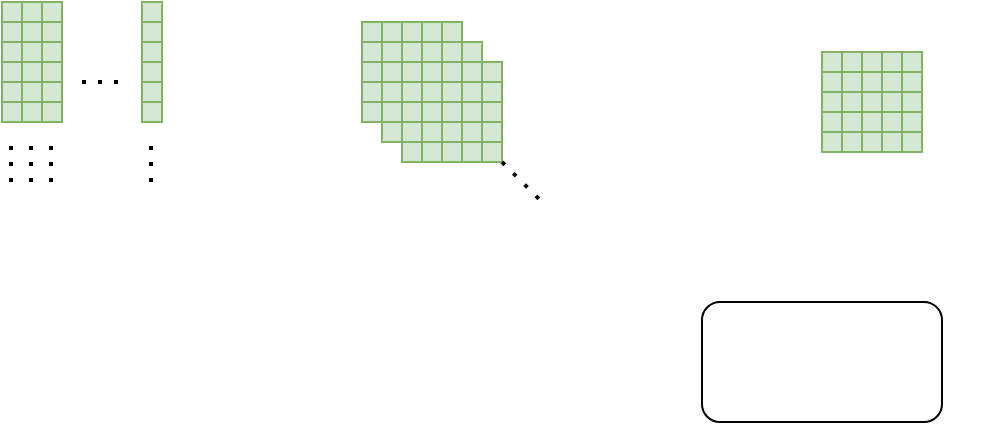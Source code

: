 <mxfile version="26.0.9">
  <diagram name="Page-1" id="_jOtIpW2EGHnq6p1fihX">
    <mxGraphModel dx="786" dy="502" grid="1" gridSize="10" guides="1" tooltips="1" connect="1" arrows="1" fold="1" page="1" pageScale="1" pageWidth="827" pageHeight="1169" math="0" shadow="0">
      <root>
        <mxCell id="0" />
        <mxCell id="1" parent="0" />
        <mxCell id="e2yFHtlMbtTepohKIZFu-58" value="" style="group" vertex="1" connectable="0" parent="1">
          <mxGeometry x="30" y="230" width="80" height="90" as="geometry" />
        </mxCell>
        <mxCell id="e2yFHtlMbtTepohKIZFu-21" value="" style="group" vertex="1" connectable="0" parent="e2yFHtlMbtTepohKIZFu-58">
          <mxGeometry width="10" height="90" as="geometry" />
        </mxCell>
        <mxCell id="e2yFHtlMbtTepohKIZFu-1" value="" style="rounded=0;whiteSpace=wrap;html=1;fillColor=#d5e8d4;strokeColor=#82b366;" vertex="1" parent="e2yFHtlMbtTepohKIZFu-21">
          <mxGeometry width="10" height="10" as="geometry" />
        </mxCell>
        <mxCell id="e2yFHtlMbtTepohKIZFu-3" value="" style="rounded=0;whiteSpace=wrap;html=1;fillColor=#d5e8d4;strokeColor=#82b366;" vertex="1" parent="e2yFHtlMbtTepohKIZFu-21">
          <mxGeometry y="10" width="10" height="10" as="geometry" />
        </mxCell>
        <mxCell id="e2yFHtlMbtTepohKIZFu-8" value="" style="rounded=0;whiteSpace=wrap;html=1;fillColor=#d5e8d4;strokeColor=#82b366;" vertex="1" parent="e2yFHtlMbtTepohKIZFu-21">
          <mxGeometry y="20" width="10" height="10" as="geometry" />
        </mxCell>
        <mxCell id="e2yFHtlMbtTepohKIZFu-9" value="" style="rounded=0;whiteSpace=wrap;html=1;fillColor=#d5e8d4;strokeColor=#82b366;" vertex="1" parent="e2yFHtlMbtTepohKIZFu-21">
          <mxGeometry y="30" width="10" height="10" as="geometry" />
        </mxCell>
        <mxCell id="e2yFHtlMbtTepohKIZFu-16" value="" style="rounded=0;whiteSpace=wrap;html=1;fillColor=#d5e8d4;strokeColor=#82b366;" vertex="1" parent="e2yFHtlMbtTepohKIZFu-21">
          <mxGeometry y="40" width="10" height="10" as="geometry" />
        </mxCell>
        <mxCell id="e2yFHtlMbtTepohKIZFu-17" value="" style="rounded=0;whiteSpace=wrap;html=1;fillColor=#d5e8d4;strokeColor=#82b366;" vertex="1" parent="e2yFHtlMbtTepohKIZFu-21">
          <mxGeometry y="50" width="10" height="10" as="geometry" />
        </mxCell>
        <mxCell id="e2yFHtlMbtTepohKIZFu-18" value="" style="endArrow=none;dashed=1;html=1;dashPattern=1 3;strokeWidth=2;rounded=0;" edge="1" parent="e2yFHtlMbtTepohKIZFu-21">
          <mxGeometry width="50" height="50" relative="1" as="geometry">
            <mxPoint x="4.5" y="90" as="sourcePoint" />
            <mxPoint x="4.5" y="70" as="targetPoint" />
          </mxGeometry>
        </mxCell>
        <mxCell id="e2yFHtlMbtTepohKIZFu-30" value="" style="group" vertex="1" connectable="0" parent="e2yFHtlMbtTepohKIZFu-58">
          <mxGeometry x="10" width="10" height="90" as="geometry" />
        </mxCell>
        <mxCell id="e2yFHtlMbtTepohKIZFu-31" value="" style="rounded=0;whiteSpace=wrap;html=1;fillColor=#d5e8d4;strokeColor=#82b366;" vertex="1" parent="e2yFHtlMbtTepohKIZFu-30">
          <mxGeometry width="10" height="10" as="geometry" />
        </mxCell>
        <mxCell id="e2yFHtlMbtTepohKIZFu-32" value="" style="rounded=0;whiteSpace=wrap;html=1;fillColor=#d5e8d4;strokeColor=#82b366;" vertex="1" parent="e2yFHtlMbtTepohKIZFu-30">
          <mxGeometry y="10" width="10" height="10" as="geometry" />
        </mxCell>
        <mxCell id="e2yFHtlMbtTepohKIZFu-33" value="" style="rounded=0;whiteSpace=wrap;html=1;fillColor=#d5e8d4;strokeColor=#82b366;" vertex="1" parent="e2yFHtlMbtTepohKIZFu-30">
          <mxGeometry y="20" width="10" height="10" as="geometry" />
        </mxCell>
        <mxCell id="e2yFHtlMbtTepohKIZFu-34" value="" style="rounded=0;whiteSpace=wrap;html=1;fillColor=#d5e8d4;strokeColor=#82b366;" vertex="1" parent="e2yFHtlMbtTepohKIZFu-30">
          <mxGeometry y="30" width="10" height="10" as="geometry" />
        </mxCell>
        <mxCell id="e2yFHtlMbtTepohKIZFu-35" value="" style="rounded=0;whiteSpace=wrap;html=1;fillColor=#d5e8d4;strokeColor=#82b366;" vertex="1" parent="e2yFHtlMbtTepohKIZFu-30">
          <mxGeometry y="40" width="10" height="10" as="geometry" />
        </mxCell>
        <mxCell id="e2yFHtlMbtTepohKIZFu-36" value="" style="rounded=0;whiteSpace=wrap;html=1;fillColor=#d5e8d4;strokeColor=#82b366;" vertex="1" parent="e2yFHtlMbtTepohKIZFu-30">
          <mxGeometry y="50" width="10" height="10" as="geometry" />
        </mxCell>
        <mxCell id="e2yFHtlMbtTepohKIZFu-37" value="" style="endArrow=none;dashed=1;html=1;dashPattern=1 3;strokeWidth=2;rounded=0;" edge="1" parent="e2yFHtlMbtTepohKIZFu-30">
          <mxGeometry width="50" height="50" relative="1" as="geometry">
            <mxPoint x="4.5" y="90" as="sourcePoint" />
            <mxPoint x="4.5" y="70" as="targetPoint" />
          </mxGeometry>
        </mxCell>
        <mxCell id="e2yFHtlMbtTepohKIZFu-41" value="" style="group" vertex="1" connectable="0" parent="e2yFHtlMbtTepohKIZFu-58">
          <mxGeometry x="20" width="10" height="90" as="geometry" />
        </mxCell>
        <mxCell id="e2yFHtlMbtTepohKIZFu-42" value="" style="rounded=0;whiteSpace=wrap;html=1;fillColor=#d5e8d4;strokeColor=#82b366;" vertex="1" parent="e2yFHtlMbtTepohKIZFu-41">
          <mxGeometry width="10" height="10" as="geometry" />
        </mxCell>
        <mxCell id="e2yFHtlMbtTepohKIZFu-43" value="" style="rounded=0;whiteSpace=wrap;html=1;fillColor=#d5e8d4;strokeColor=#82b366;" vertex="1" parent="e2yFHtlMbtTepohKIZFu-41">
          <mxGeometry y="10" width="10" height="10" as="geometry" />
        </mxCell>
        <mxCell id="e2yFHtlMbtTepohKIZFu-44" value="" style="rounded=0;whiteSpace=wrap;html=1;fillColor=#d5e8d4;strokeColor=#82b366;" vertex="1" parent="e2yFHtlMbtTepohKIZFu-41">
          <mxGeometry y="20" width="10" height="10" as="geometry" />
        </mxCell>
        <mxCell id="e2yFHtlMbtTepohKIZFu-45" value="" style="rounded=0;whiteSpace=wrap;html=1;fillColor=#d5e8d4;strokeColor=#82b366;" vertex="1" parent="e2yFHtlMbtTepohKIZFu-41">
          <mxGeometry y="30" width="10" height="10" as="geometry" />
        </mxCell>
        <mxCell id="e2yFHtlMbtTepohKIZFu-46" value="" style="rounded=0;whiteSpace=wrap;html=1;fillColor=#d5e8d4;strokeColor=#82b366;" vertex="1" parent="e2yFHtlMbtTepohKIZFu-41">
          <mxGeometry y="40" width="10" height="10" as="geometry" />
        </mxCell>
        <mxCell id="e2yFHtlMbtTepohKIZFu-47" value="" style="rounded=0;whiteSpace=wrap;html=1;fillColor=#d5e8d4;strokeColor=#82b366;" vertex="1" parent="e2yFHtlMbtTepohKIZFu-41">
          <mxGeometry y="50" width="10" height="10" as="geometry" />
        </mxCell>
        <mxCell id="e2yFHtlMbtTepohKIZFu-48" value="" style="endArrow=none;dashed=1;html=1;dashPattern=1 3;strokeWidth=2;rounded=0;" edge="1" parent="e2yFHtlMbtTepohKIZFu-41">
          <mxGeometry width="50" height="50" relative="1" as="geometry">
            <mxPoint x="4.5" y="90" as="sourcePoint" />
            <mxPoint x="4.5" y="70" as="targetPoint" />
          </mxGeometry>
        </mxCell>
        <mxCell id="e2yFHtlMbtTepohKIZFu-49" value="" style="group" vertex="1" connectable="0" parent="e2yFHtlMbtTepohKIZFu-58">
          <mxGeometry x="70" width="10" height="90" as="geometry" />
        </mxCell>
        <mxCell id="e2yFHtlMbtTepohKIZFu-50" value="" style="rounded=0;whiteSpace=wrap;html=1;fillColor=#d5e8d4;strokeColor=#82b366;" vertex="1" parent="e2yFHtlMbtTepohKIZFu-49">
          <mxGeometry width="10" height="10" as="geometry" />
        </mxCell>
        <mxCell id="e2yFHtlMbtTepohKIZFu-51" value="" style="rounded=0;whiteSpace=wrap;html=1;fillColor=#d5e8d4;strokeColor=#82b366;" vertex="1" parent="e2yFHtlMbtTepohKIZFu-49">
          <mxGeometry y="10" width="10" height="10" as="geometry" />
        </mxCell>
        <mxCell id="e2yFHtlMbtTepohKIZFu-52" value="" style="rounded=0;whiteSpace=wrap;html=1;fillColor=#d5e8d4;strokeColor=#82b366;" vertex="1" parent="e2yFHtlMbtTepohKIZFu-49">
          <mxGeometry y="20" width="10" height="10" as="geometry" />
        </mxCell>
        <mxCell id="e2yFHtlMbtTepohKIZFu-53" value="" style="rounded=0;whiteSpace=wrap;html=1;fillColor=#d5e8d4;strokeColor=#82b366;" vertex="1" parent="e2yFHtlMbtTepohKIZFu-49">
          <mxGeometry y="30" width="10" height="10" as="geometry" />
        </mxCell>
        <mxCell id="e2yFHtlMbtTepohKIZFu-54" value="" style="rounded=0;whiteSpace=wrap;html=1;fillColor=#d5e8d4;strokeColor=#82b366;" vertex="1" parent="e2yFHtlMbtTepohKIZFu-49">
          <mxGeometry y="40" width="10" height="10" as="geometry" />
        </mxCell>
        <mxCell id="e2yFHtlMbtTepohKIZFu-55" value="" style="rounded=0;whiteSpace=wrap;html=1;fillColor=#d5e8d4;strokeColor=#82b366;" vertex="1" parent="e2yFHtlMbtTepohKIZFu-49">
          <mxGeometry y="50" width="10" height="10" as="geometry" />
        </mxCell>
        <mxCell id="e2yFHtlMbtTepohKIZFu-56" value="" style="endArrow=none;dashed=1;html=1;dashPattern=1 3;strokeWidth=2;rounded=0;" edge="1" parent="e2yFHtlMbtTepohKIZFu-49">
          <mxGeometry width="50" height="50" relative="1" as="geometry">
            <mxPoint x="4.5" y="90" as="sourcePoint" />
            <mxPoint x="4.5" y="70" as="targetPoint" />
          </mxGeometry>
        </mxCell>
        <mxCell id="e2yFHtlMbtTepohKIZFu-57" value="" style="endArrow=none;dashed=1;html=1;dashPattern=1 3;strokeWidth=2;rounded=0;" edge="1" parent="e2yFHtlMbtTepohKIZFu-58">
          <mxGeometry width="50" height="50" relative="1" as="geometry">
            <mxPoint x="40" y="40" as="sourcePoint" />
            <mxPoint x="60" y="40" as="targetPoint" />
          </mxGeometry>
        </mxCell>
        <mxCell id="e2yFHtlMbtTepohKIZFu-292" value="" style="group" vertex="1" connectable="0" parent="1">
          <mxGeometry x="210" y="230" width="80" height="60" as="geometry" />
        </mxCell>
        <mxCell id="e2yFHtlMbtTepohKIZFu-396" value="" style="group" vertex="1" connectable="0" parent="e2yFHtlMbtTepohKIZFu-292">
          <mxGeometry y="10" width="50" height="50" as="geometry" />
        </mxCell>
        <mxCell id="e2yFHtlMbtTepohKIZFu-268" value="" style="rounded=0;whiteSpace=wrap;html=1;fillColor=#d5e8d4;strokeColor=#82b366;" vertex="1" parent="e2yFHtlMbtTepohKIZFu-396">
          <mxGeometry width="10" height="10" as="geometry" />
        </mxCell>
        <mxCell id="e2yFHtlMbtTepohKIZFu-269" value="" style="rounded=0;whiteSpace=wrap;html=1;fillColor=#d5e8d4;strokeColor=#82b366;" vertex="1" parent="e2yFHtlMbtTepohKIZFu-396">
          <mxGeometry y="10" width="10" height="10" as="geometry" />
        </mxCell>
        <mxCell id="e2yFHtlMbtTepohKIZFu-270" value="" style="rounded=0;whiteSpace=wrap;html=1;fillColor=#d5e8d4;strokeColor=#82b366;" vertex="1" parent="e2yFHtlMbtTepohKIZFu-396">
          <mxGeometry y="20" width="10" height="10" as="geometry" />
        </mxCell>
        <mxCell id="e2yFHtlMbtTepohKIZFu-271" value="" style="rounded=0;whiteSpace=wrap;html=1;fillColor=#d5e8d4;strokeColor=#82b366;" vertex="1" parent="e2yFHtlMbtTepohKIZFu-396">
          <mxGeometry y="30" width="10" height="10" as="geometry" />
        </mxCell>
        <mxCell id="e2yFHtlMbtTepohKIZFu-272" value="" style="rounded=0;whiteSpace=wrap;html=1;fillColor=#d5e8d4;strokeColor=#82b366;" vertex="1" parent="e2yFHtlMbtTepohKIZFu-396">
          <mxGeometry y="40" width="10" height="10" as="geometry" />
        </mxCell>
        <mxCell id="e2yFHtlMbtTepohKIZFu-274" value="" style="rounded=0;whiteSpace=wrap;html=1;fillColor=#d5e8d4;strokeColor=#82b366;" vertex="1" parent="e2yFHtlMbtTepohKIZFu-396">
          <mxGeometry x="10" width="10" height="10" as="geometry" />
        </mxCell>
        <mxCell id="e2yFHtlMbtTepohKIZFu-275" value="" style="rounded=0;whiteSpace=wrap;html=1;fillColor=#d5e8d4;strokeColor=#82b366;" vertex="1" parent="e2yFHtlMbtTepohKIZFu-396">
          <mxGeometry x="10" y="10" width="10" height="10" as="geometry" />
        </mxCell>
        <mxCell id="e2yFHtlMbtTepohKIZFu-276" value="" style="rounded=0;whiteSpace=wrap;html=1;fillColor=#d5e8d4;strokeColor=#82b366;" vertex="1" parent="e2yFHtlMbtTepohKIZFu-396">
          <mxGeometry x="10" y="20" width="10" height="10" as="geometry" />
        </mxCell>
        <mxCell id="e2yFHtlMbtTepohKIZFu-277" value="" style="rounded=0;whiteSpace=wrap;html=1;fillColor=#d5e8d4;strokeColor=#82b366;" vertex="1" parent="e2yFHtlMbtTepohKIZFu-396">
          <mxGeometry x="10" y="30" width="10" height="10" as="geometry" />
        </mxCell>
        <mxCell id="e2yFHtlMbtTepohKIZFu-278" value="" style="rounded=0;whiteSpace=wrap;html=1;fillColor=#d5e8d4;strokeColor=#82b366;" vertex="1" parent="e2yFHtlMbtTepohKIZFu-396">
          <mxGeometry x="10" y="40" width="10" height="10" as="geometry" />
        </mxCell>
        <mxCell id="e2yFHtlMbtTepohKIZFu-280" value="" style="rounded=0;whiteSpace=wrap;html=1;fillColor=#d5e8d4;strokeColor=#82b366;" vertex="1" parent="e2yFHtlMbtTepohKIZFu-396">
          <mxGeometry x="20" width="10" height="10" as="geometry" />
        </mxCell>
        <mxCell id="e2yFHtlMbtTepohKIZFu-281" value="" style="rounded=0;whiteSpace=wrap;html=1;fillColor=#d5e8d4;strokeColor=#82b366;" vertex="1" parent="e2yFHtlMbtTepohKIZFu-396">
          <mxGeometry x="20" y="10" width="10" height="10" as="geometry" />
        </mxCell>
        <mxCell id="e2yFHtlMbtTepohKIZFu-282" value="" style="rounded=0;whiteSpace=wrap;html=1;fillColor=#d5e8d4;strokeColor=#82b366;" vertex="1" parent="e2yFHtlMbtTepohKIZFu-396">
          <mxGeometry x="20" y="20" width="10" height="10" as="geometry" />
        </mxCell>
        <mxCell id="e2yFHtlMbtTepohKIZFu-283" value="" style="rounded=0;whiteSpace=wrap;html=1;fillColor=#d5e8d4;strokeColor=#82b366;" vertex="1" parent="e2yFHtlMbtTepohKIZFu-396">
          <mxGeometry x="20" y="30" width="10" height="10" as="geometry" />
        </mxCell>
        <mxCell id="e2yFHtlMbtTepohKIZFu-284" value="" style="rounded=0;whiteSpace=wrap;html=1;fillColor=#d5e8d4;strokeColor=#82b366;" vertex="1" parent="e2yFHtlMbtTepohKIZFu-396">
          <mxGeometry x="20" y="40" width="10" height="10" as="geometry" />
        </mxCell>
        <mxCell id="e2yFHtlMbtTepohKIZFu-388" value="" style="group" vertex="1" connectable="0" parent="e2yFHtlMbtTepohKIZFu-396">
          <mxGeometry x="30" width="10" height="50" as="geometry" />
        </mxCell>
        <mxCell id="e2yFHtlMbtTepohKIZFu-380" value="" style="rounded=0;whiteSpace=wrap;html=1;fillColor=#d5e8d4;strokeColor=#82b366;" vertex="1" parent="e2yFHtlMbtTepohKIZFu-388">
          <mxGeometry width="10" height="10" as="geometry" />
        </mxCell>
        <mxCell id="e2yFHtlMbtTepohKIZFu-381" value="" style="rounded=0;whiteSpace=wrap;html=1;fillColor=#d5e8d4;strokeColor=#82b366;" vertex="1" parent="e2yFHtlMbtTepohKIZFu-388">
          <mxGeometry y="10" width="10" height="10" as="geometry" />
        </mxCell>
        <mxCell id="e2yFHtlMbtTepohKIZFu-382" value="" style="rounded=0;whiteSpace=wrap;html=1;fillColor=#d5e8d4;strokeColor=#82b366;" vertex="1" parent="e2yFHtlMbtTepohKIZFu-388">
          <mxGeometry y="20" width="10" height="10" as="geometry" />
        </mxCell>
        <mxCell id="e2yFHtlMbtTepohKIZFu-383" value="" style="rounded=0;whiteSpace=wrap;html=1;fillColor=#d5e8d4;strokeColor=#82b366;" vertex="1" parent="e2yFHtlMbtTepohKIZFu-388">
          <mxGeometry y="30" width="10" height="10" as="geometry" />
        </mxCell>
        <mxCell id="e2yFHtlMbtTepohKIZFu-384" value="" style="rounded=0;whiteSpace=wrap;html=1;fillColor=#d5e8d4;strokeColor=#82b366;" vertex="1" parent="e2yFHtlMbtTepohKIZFu-388">
          <mxGeometry y="40" width="10" height="10" as="geometry" />
        </mxCell>
        <mxCell id="e2yFHtlMbtTepohKIZFu-390" value="" style="group" vertex="1" connectable="0" parent="e2yFHtlMbtTepohKIZFu-396">
          <mxGeometry x="40" width="10" height="50" as="geometry" />
        </mxCell>
        <mxCell id="e2yFHtlMbtTepohKIZFu-391" value="" style="rounded=0;whiteSpace=wrap;html=1;fillColor=#d5e8d4;strokeColor=#82b366;" vertex="1" parent="e2yFHtlMbtTepohKIZFu-390">
          <mxGeometry width="10" height="10" as="geometry" />
        </mxCell>
        <mxCell id="e2yFHtlMbtTepohKIZFu-392" value="" style="rounded=0;whiteSpace=wrap;html=1;fillColor=#d5e8d4;strokeColor=#82b366;" vertex="1" parent="e2yFHtlMbtTepohKIZFu-390">
          <mxGeometry y="10" width="10" height="10" as="geometry" />
        </mxCell>
        <mxCell id="e2yFHtlMbtTepohKIZFu-393" value="" style="rounded=0;whiteSpace=wrap;html=1;fillColor=#d5e8d4;strokeColor=#82b366;" vertex="1" parent="e2yFHtlMbtTepohKIZFu-390">
          <mxGeometry y="20" width="10" height="10" as="geometry" />
        </mxCell>
        <mxCell id="e2yFHtlMbtTepohKIZFu-394" value="" style="rounded=0;whiteSpace=wrap;html=1;fillColor=#d5e8d4;strokeColor=#82b366;" vertex="1" parent="e2yFHtlMbtTepohKIZFu-390">
          <mxGeometry y="30" width="10" height="10" as="geometry" />
        </mxCell>
        <mxCell id="e2yFHtlMbtTepohKIZFu-395" value="" style="rounded=0;whiteSpace=wrap;html=1;fillColor=#d5e8d4;strokeColor=#82b366;" vertex="1" parent="e2yFHtlMbtTepohKIZFu-390">
          <mxGeometry y="40" width="10" height="10" as="geometry" />
        </mxCell>
        <mxCell id="e2yFHtlMbtTepohKIZFu-397" value="" style="group" vertex="1" connectable="0" parent="1">
          <mxGeometry x="220" y="240" width="80" height="60" as="geometry" />
        </mxCell>
        <mxCell id="e2yFHtlMbtTepohKIZFu-398" value="" style="group" vertex="1" connectable="0" parent="e2yFHtlMbtTepohKIZFu-397">
          <mxGeometry y="10" width="50" height="50" as="geometry" />
        </mxCell>
        <mxCell id="e2yFHtlMbtTepohKIZFu-399" value="" style="rounded=0;whiteSpace=wrap;html=1;fillColor=#d5e8d4;strokeColor=#82b366;" vertex="1" parent="e2yFHtlMbtTepohKIZFu-398">
          <mxGeometry width="10" height="10" as="geometry" />
        </mxCell>
        <mxCell id="e2yFHtlMbtTepohKIZFu-400" value="" style="rounded=0;whiteSpace=wrap;html=1;fillColor=#d5e8d4;strokeColor=#82b366;" vertex="1" parent="e2yFHtlMbtTepohKIZFu-398">
          <mxGeometry y="10" width="10" height="10" as="geometry" />
        </mxCell>
        <mxCell id="e2yFHtlMbtTepohKIZFu-401" value="" style="rounded=0;whiteSpace=wrap;html=1;fillColor=#d5e8d4;strokeColor=#82b366;" vertex="1" parent="e2yFHtlMbtTepohKIZFu-398">
          <mxGeometry y="20" width="10" height="10" as="geometry" />
        </mxCell>
        <mxCell id="e2yFHtlMbtTepohKIZFu-402" value="" style="rounded=0;whiteSpace=wrap;html=1;fillColor=#d5e8d4;strokeColor=#82b366;" vertex="1" parent="e2yFHtlMbtTepohKIZFu-398">
          <mxGeometry y="30" width="10" height="10" as="geometry" />
        </mxCell>
        <mxCell id="e2yFHtlMbtTepohKIZFu-403" value="" style="rounded=0;whiteSpace=wrap;html=1;fillColor=#d5e8d4;strokeColor=#82b366;" vertex="1" parent="e2yFHtlMbtTepohKIZFu-398">
          <mxGeometry y="40" width="10" height="10" as="geometry" />
        </mxCell>
        <mxCell id="e2yFHtlMbtTepohKIZFu-404" value="" style="rounded=0;whiteSpace=wrap;html=1;fillColor=#d5e8d4;strokeColor=#82b366;" vertex="1" parent="e2yFHtlMbtTepohKIZFu-398">
          <mxGeometry x="10" width="10" height="10" as="geometry" />
        </mxCell>
        <mxCell id="e2yFHtlMbtTepohKIZFu-405" value="" style="rounded=0;whiteSpace=wrap;html=1;fillColor=#d5e8d4;strokeColor=#82b366;" vertex="1" parent="e2yFHtlMbtTepohKIZFu-398">
          <mxGeometry x="10" y="10" width="10" height="10" as="geometry" />
        </mxCell>
        <mxCell id="e2yFHtlMbtTepohKIZFu-406" value="" style="rounded=0;whiteSpace=wrap;html=1;fillColor=#d5e8d4;strokeColor=#82b366;" vertex="1" parent="e2yFHtlMbtTepohKIZFu-398">
          <mxGeometry x="10" y="20" width="10" height="10" as="geometry" />
        </mxCell>
        <mxCell id="e2yFHtlMbtTepohKIZFu-407" value="" style="rounded=0;whiteSpace=wrap;html=1;fillColor=#d5e8d4;strokeColor=#82b366;" vertex="1" parent="e2yFHtlMbtTepohKIZFu-398">
          <mxGeometry x="10" y="30" width="10" height="10" as="geometry" />
        </mxCell>
        <mxCell id="e2yFHtlMbtTepohKIZFu-408" value="" style="rounded=0;whiteSpace=wrap;html=1;fillColor=#d5e8d4;strokeColor=#82b366;" vertex="1" parent="e2yFHtlMbtTepohKIZFu-398">
          <mxGeometry x="10" y="40" width="10" height="10" as="geometry" />
        </mxCell>
        <mxCell id="e2yFHtlMbtTepohKIZFu-409" value="" style="rounded=0;whiteSpace=wrap;html=1;fillColor=#d5e8d4;strokeColor=#82b366;" vertex="1" parent="e2yFHtlMbtTepohKIZFu-398">
          <mxGeometry x="20" width="10" height="10" as="geometry" />
        </mxCell>
        <mxCell id="e2yFHtlMbtTepohKIZFu-410" value="" style="rounded=0;whiteSpace=wrap;html=1;fillColor=#d5e8d4;strokeColor=#82b366;" vertex="1" parent="e2yFHtlMbtTepohKIZFu-398">
          <mxGeometry x="20" y="10" width="10" height="10" as="geometry" />
        </mxCell>
        <mxCell id="e2yFHtlMbtTepohKIZFu-411" value="" style="rounded=0;whiteSpace=wrap;html=1;fillColor=#d5e8d4;strokeColor=#82b366;" vertex="1" parent="e2yFHtlMbtTepohKIZFu-398">
          <mxGeometry x="20" y="20" width="10" height="10" as="geometry" />
        </mxCell>
        <mxCell id="e2yFHtlMbtTepohKIZFu-412" value="" style="rounded=0;whiteSpace=wrap;html=1;fillColor=#d5e8d4;strokeColor=#82b366;" vertex="1" parent="e2yFHtlMbtTepohKIZFu-398">
          <mxGeometry x="20" y="30" width="10" height="10" as="geometry" />
        </mxCell>
        <mxCell id="e2yFHtlMbtTepohKIZFu-413" value="" style="rounded=0;whiteSpace=wrap;html=1;fillColor=#d5e8d4;strokeColor=#82b366;" vertex="1" parent="e2yFHtlMbtTepohKIZFu-398">
          <mxGeometry x="20" y="40" width="10" height="10" as="geometry" />
        </mxCell>
        <mxCell id="e2yFHtlMbtTepohKIZFu-414" value="" style="group" vertex="1" connectable="0" parent="e2yFHtlMbtTepohKIZFu-398">
          <mxGeometry x="30" width="10" height="50" as="geometry" />
        </mxCell>
        <mxCell id="e2yFHtlMbtTepohKIZFu-415" value="" style="rounded=0;whiteSpace=wrap;html=1;fillColor=#d5e8d4;strokeColor=#82b366;" vertex="1" parent="e2yFHtlMbtTepohKIZFu-414">
          <mxGeometry width="10" height="10" as="geometry" />
        </mxCell>
        <mxCell id="e2yFHtlMbtTepohKIZFu-416" value="" style="rounded=0;whiteSpace=wrap;html=1;fillColor=#d5e8d4;strokeColor=#82b366;" vertex="1" parent="e2yFHtlMbtTepohKIZFu-414">
          <mxGeometry y="10" width="10" height="10" as="geometry" />
        </mxCell>
        <mxCell id="e2yFHtlMbtTepohKIZFu-417" value="" style="rounded=0;whiteSpace=wrap;html=1;fillColor=#d5e8d4;strokeColor=#82b366;" vertex="1" parent="e2yFHtlMbtTepohKIZFu-414">
          <mxGeometry y="20" width="10" height="10" as="geometry" />
        </mxCell>
        <mxCell id="e2yFHtlMbtTepohKIZFu-418" value="" style="rounded=0;whiteSpace=wrap;html=1;fillColor=#d5e8d4;strokeColor=#82b366;" vertex="1" parent="e2yFHtlMbtTepohKIZFu-414">
          <mxGeometry y="30" width="10" height="10" as="geometry" />
        </mxCell>
        <mxCell id="e2yFHtlMbtTepohKIZFu-419" value="" style="rounded=0;whiteSpace=wrap;html=1;fillColor=#d5e8d4;strokeColor=#82b366;" vertex="1" parent="e2yFHtlMbtTepohKIZFu-414">
          <mxGeometry y="40" width="10" height="10" as="geometry" />
        </mxCell>
        <mxCell id="e2yFHtlMbtTepohKIZFu-420" value="" style="group" vertex="1" connectable="0" parent="e2yFHtlMbtTepohKIZFu-398">
          <mxGeometry x="40" width="10" height="50" as="geometry" />
        </mxCell>
        <mxCell id="e2yFHtlMbtTepohKIZFu-421" value="" style="rounded=0;whiteSpace=wrap;html=1;fillColor=#d5e8d4;strokeColor=#82b366;" vertex="1" parent="e2yFHtlMbtTepohKIZFu-420">
          <mxGeometry width="10" height="10" as="geometry" />
        </mxCell>
        <mxCell id="e2yFHtlMbtTepohKIZFu-422" value="" style="rounded=0;whiteSpace=wrap;html=1;fillColor=#d5e8d4;strokeColor=#82b366;" vertex="1" parent="e2yFHtlMbtTepohKIZFu-420">
          <mxGeometry y="10" width="10" height="10" as="geometry" />
        </mxCell>
        <mxCell id="e2yFHtlMbtTepohKIZFu-423" value="" style="rounded=0;whiteSpace=wrap;html=1;fillColor=#d5e8d4;strokeColor=#82b366;" vertex="1" parent="e2yFHtlMbtTepohKIZFu-420">
          <mxGeometry y="20" width="10" height="10" as="geometry" />
        </mxCell>
        <mxCell id="e2yFHtlMbtTepohKIZFu-424" value="" style="rounded=0;whiteSpace=wrap;html=1;fillColor=#d5e8d4;strokeColor=#82b366;" vertex="1" parent="e2yFHtlMbtTepohKIZFu-420">
          <mxGeometry y="30" width="10" height="10" as="geometry" />
        </mxCell>
        <mxCell id="e2yFHtlMbtTepohKIZFu-425" value="" style="rounded=0;whiteSpace=wrap;html=1;fillColor=#d5e8d4;strokeColor=#82b366;" vertex="1" parent="e2yFHtlMbtTepohKIZFu-420">
          <mxGeometry y="40" width="10" height="10" as="geometry" />
        </mxCell>
        <mxCell id="e2yFHtlMbtTepohKIZFu-426" value="" style="group" vertex="1" connectable="0" parent="1">
          <mxGeometry x="230" y="250" width="80" height="60" as="geometry" />
        </mxCell>
        <mxCell id="e2yFHtlMbtTepohKIZFu-427" value="" style="group" vertex="1" connectable="0" parent="e2yFHtlMbtTepohKIZFu-426">
          <mxGeometry y="10" width="50" height="50" as="geometry" />
        </mxCell>
        <mxCell id="e2yFHtlMbtTepohKIZFu-428" value="" style="rounded=0;whiteSpace=wrap;html=1;fillColor=#d5e8d4;strokeColor=#82b366;" vertex="1" parent="e2yFHtlMbtTepohKIZFu-427">
          <mxGeometry width="10" height="10" as="geometry" />
        </mxCell>
        <mxCell id="e2yFHtlMbtTepohKIZFu-429" value="" style="rounded=0;whiteSpace=wrap;html=1;fillColor=#d5e8d4;strokeColor=#82b366;" vertex="1" parent="e2yFHtlMbtTepohKIZFu-427">
          <mxGeometry y="10" width="10" height="10" as="geometry" />
        </mxCell>
        <mxCell id="e2yFHtlMbtTepohKIZFu-430" value="" style="rounded=0;whiteSpace=wrap;html=1;fillColor=#d5e8d4;strokeColor=#82b366;" vertex="1" parent="e2yFHtlMbtTepohKIZFu-427">
          <mxGeometry y="20" width="10" height="10" as="geometry" />
        </mxCell>
        <mxCell id="e2yFHtlMbtTepohKIZFu-431" value="" style="rounded=0;whiteSpace=wrap;html=1;fillColor=#d5e8d4;strokeColor=#82b366;" vertex="1" parent="e2yFHtlMbtTepohKIZFu-427">
          <mxGeometry y="30" width="10" height="10" as="geometry" />
        </mxCell>
        <mxCell id="e2yFHtlMbtTepohKIZFu-432" value="" style="rounded=0;whiteSpace=wrap;html=1;fillColor=#d5e8d4;strokeColor=#82b366;" vertex="1" parent="e2yFHtlMbtTepohKIZFu-427">
          <mxGeometry y="40" width="10" height="10" as="geometry" />
        </mxCell>
        <mxCell id="e2yFHtlMbtTepohKIZFu-433" value="" style="rounded=0;whiteSpace=wrap;html=1;fillColor=#d5e8d4;strokeColor=#82b366;" vertex="1" parent="e2yFHtlMbtTepohKIZFu-427">
          <mxGeometry x="10" width="10" height="10" as="geometry" />
        </mxCell>
        <mxCell id="e2yFHtlMbtTepohKIZFu-434" value="" style="rounded=0;whiteSpace=wrap;html=1;fillColor=#d5e8d4;strokeColor=#82b366;" vertex="1" parent="e2yFHtlMbtTepohKIZFu-427">
          <mxGeometry x="10" y="10" width="10" height="10" as="geometry" />
        </mxCell>
        <mxCell id="e2yFHtlMbtTepohKIZFu-435" value="" style="rounded=0;whiteSpace=wrap;html=1;fillColor=#d5e8d4;strokeColor=#82b366;" vertex="1" parent="e2yFHtlMbtTepohKIZFu-427">
          <mxGeometry x="10" y="20" width="10" height="10" as="geometry" />
        </mxCell>
        <mxCell id="e2yFHtlMbtTepohKIZFu-436" value="" style="rounded=0;whiteSpace=wrap;html=1;fillColor=#d5e8d4;strokeColor=#82b366;" vertex="1" parent="e2yFHtlMbtTepohKIZFu-427">
          <mxGeometry x="10" y="30" width="10" height="10" as="geometry" />
        </mxCell>
        <mxCell id="e2yFHtlMbtTepohKIZFu-437" value="" style="rounded=0;whiteSpace=wrap;html=1;fillColor=#d5e8d4;strokeColor=#82b366;" vertex="1" parent="e2yFHtlMbtTepohKIZFu-427">
          <mxGeometry x="10" y="40" width="10" height="10" as="geometry" />
        </mxCell>
        <mxCell id="e2yFHtlMbtTepohKIZFu-438" value="" style="rounded=0;whiteSpace=wrap;html=1;fillColor=#d5e8d4;strokeColor=#82b366;" vertex="1" parent="e2yFHtlMbtTepohKIZFu-427">
          <mxGeometry x="20" width="10" height="10" as="geometry" />
        </mxCell>
        <mxCell id="e2yFHtlMbtTepohKIZFu-439" value="" style="rounded=0;whiteSpace=wrap;html=1;fillColor=#d5e8d4;strokeColor=#82b366;" vertex="1" parent="e2yFHtlMbtTepohKIZFu-427">
          <mxGeometry x="20" y="10" width="10" height="10" as="geometry" />
        </mxCell>
        <mxCell id="e2yFHtlMbtTepohKIZFu-440" value="" style="rounded=0;whiteSpace=wrap;html=1;fillColor=#d5e8d4;strokeColor=#82b366;" vertex="1" parent="e2yFHtlMbtTepohKIZFu-427">
          <mxGeometry x="20" y="20" width="10" height="10" as="geometry" />
        </mxCell>
        <mxCell id="e2yFHtlMbtTepohKIZFu-441" value="" style="rounded=0;whiteSpace=wrap;html=1;fillColor=#d5e8d4;strokeColor=#82b366;" vertex="1" parent="e2yFHtlMbtTepohKIZFu-427">
          <mxGeometry x="20" y="30" width="10" height="10" as="geometry" />
        </mxCell>
        <mxCell id="e2yFHtlMbtTepohKIZFu-442" value="" style="rounded=0;whiteSpace=wrap;html=1;fillColor=#d5e8d4;strokeColor=#82b366;" vertex="1" parent="e2yFHtlMbtTepohKIZFu-427">
          <mxGeometry x="20" y="40" width="10" height="10" as="geometry" />
        </mxCell>
        <mxCell id="e2yFHtlMbtTepohKIZFu-443" value="" style="group" vertex="1" connectable="0" parent="e2yFHtlMbtTepohKIZFu-427">
          <mxGeometry x="30" width="10" height="50" as="geometry" />
        </mxCell>
        <mxCell id="e2yFHtlMbtTepohKIZFu-444" value="" style="rounded=0;whiteSpace=wrap;html=1;fillColor=#d5e8d4;strokeColor=#82b366;" vertex="1" parent="e2yFHtlMbtTepohKIZFu-443">
          <mxGeometry width="10" height="10" as="geometry" />
        </mxCell>
        <mxCell id="e2yFHtlMbtTepohKIZFu-445" value="" style="rounded=0;whiteSpace=wrap;html=1;fillColor=#d5e8d4;strokeColor=#82b366;" vertex="1" parent="e2yFHtlMbtTepohKIZFu-443">
          <mxGeometry y="10" width="10" height="10" as="geometry" />
        </mxCell>
        <mxCell id="e2yFHtlMbtTepohKIZFu-446" value="" style="rounded=0;whiteSpace=wrap;html=1;fillColor=#d5e8d4;strokeColor=#82b366;" vertex="1" parent="e2yFHtlMbtTepohKIZFu-443">
          <mxGeometry y="20" width="10" height="10" as="geometry" />
        </mxCell>
        <mxCell id="e2yFHtlMbtTepohKIZFu-447" value="" style="rounded=0;whiteSpace=wrap;html=1;fillColor=#d5e8d4;strokeColor=#82b366;" vertex="1" parent="e2yFHtlMbtTepohKIZFu-443">
          <mxGeometry y="30" width="10" height="10" as="geometry" />
        </mxCell>
        <mxCell id="e2yFHtlMbtTepohKIZFu-448" value="" style="rounded=0;whiteSpace=wrap;html=1;fillColor=#d5e8d4;strokeColor=#82b366;" vertex="1" parent="e2yFHtlMbtTepohKIZFu-443">
          <mxGeometry y="40" width="10" height="10" as="geometry" />
        </mxCell>
        <mxCell id="e2yFHtlMbtTepohKIZFu-449" value="" style="group" vertex="1" connectable="0" parent="e2yFHtlMbtTepohKIZFu-427">
          <mxGeometry x="40" width="10" height="50" as="geometry" />
        </mxCell>
        <mxCell id="e2yFHtlMbtTepohKIZFu-450" value="" style="rounded=0;whiteSpace=wrap;html=1;fillColor=#d5e8d4;strokeColor=#82b366;" vertex="1" parent="e2yFHtlMbtTepohKIZFu-449">
          <mxGeometry width="10" height="10" as="geometry" />
        </mxCell>
        <mxCell id="e2yFHtlMbtTepohKIZFu-451" value="" style="rounded=0;whiteSpace=wrap;html=1;fillColor=#d5e8d4;strokeColor=#82b366;" vertex="1" parent="e2yFHtlMbtTepohKIZFu-449">
          <mxGeometry y="10" width="10" height="10" as="geometry" />
        </mxCell>
        <mxCell id="e2yFHtlMbtTepohKIZFu-452" value="" style="rounded=0;whiteSpace=wrap;html=1;fillColor=#d5e8d4;strokeColor=#82b366;" vertex="1" parent="e2yFHtlMbtTepohKIZFu-449">
          <mxGeometry y="20" width="10" height="10" as="geometry" />
        </mxCell>
        <mxCell id="e2yFHtlMbtTepohKIZFu-453" value="" style="rounded=0;whiteSpace=wrap;html=1;fillColor=#d5e8d4;strokeColor=#82b366;" vertex="1" parent="e2yFHtlMbtTepohKIZFu-449">
          <mxGeometry y="30" width="10" height="10" as="geometry" />
        </mxCell>
        <mxCell id="e2yFHtlMbtTepohKIZFu-454" value="" style="rounded=0;whiteSpace=wrap;html=1;fillColor=#d5e8d4;strokeColor=#82b366;" vertex="1" parent="e2yFHtlMbtTepohKIZFu-449">
          <mxGeometry y="40" width="10" height="10" as="geometry" />
        </mxCell>
        <mxCell id="e2yFHtlMbtTepohKIZFu-455" value="" style="endArrow=none;dashed=1;html=1;dashPattern=1 3;strokeWidth=2;rounded=0;exitX=1;exitY=1;exitDx=0;exitDy=0;" edge="1" parent="1" source="e2yFHtlMbtTepohKIZFu-454">
          <mxGeometry width="50" height="50" relative="1" as="geometry">
            <mxPoint x="290" y="320" as="sourcePoint" />
            <mxPoint x="300" y="330" as="targetPoint" />
          </mxGeometry>
        </mxCell>
        <mxCell id="e2yFHtlMbtTepohKIZFu-456" value="" style="rounded=1;whiteSpace=wrap;html=1;" vertex="1" parent="1">
          <mxGeometry x="380" y="380" width="120" height="60" as="geometry" />
        </mxCell>
        <mxCell id="e2yFHtlMbtTepohKIZFu-544" value="" style="group" vertex="1" connectable="0" parent="1">
          <mxGeometry x="440" y="245" width="80" height="60" as="geometry" />
        </mxCell>
        <mxCell id="e2yFHtlMbtTepohKIZFu-545" value="" style="group" vertex="1" connectable="0" parent="e2yFHtlMbtTepohKIZFu-544">
          <mxGeometry y="10" width="50" height="50" as="geometry" />
        </mxCell>
        <mxCell id="e2yFHtlMbtTepohKIZFu-546" value="" style="rounded=0;whiteSpace=wrap;html=1;fillColor=#d5e8d4;strokeColor=#82b366;" vertex="1" parent="e2yFHtlMbtTepohKIZFu-545">
          <mxGeometry width="10" height="10" as="geometry" />
        </mxCell>
        <mxCell id="e2yFHtlMbtTepohKIZFu-547" value="" style="rounded=0;whiteSpace=wrap;html=1;fillColor=#d5e8d4;strokeColor=#82b366;" vertex="1" parent="e2yFHtlMbtTepohKIZFu-545">
          <mxGeometry y="10" width="10" height="10" as="geometry" />
        </mxCell>
        <mxCell id="e2yFHtlMbtTepohKIZFu-548" value="" style="rounded=0;whiteSpace=wrap;html=1;fillColor=#d5e8d4;strokeColor=#82b366;" vertex="1" parent="e2yFHtlMbtTepohKIZFu-545">
          <mxGeometry y="20" width="10" height="10" as="geometry" />
        </mxCell>
        <mxCell id="e2yFHtlMbtTepohKIZFu-549" value="" style="rounded=0;whiteSpace=wrap;html=1;fillColor=#d5e8d4;strokeColor=#82b366;" vertex="1" parent="e2yFHtlMbtTepohKIZFu-545">
          <mxGeometry y="30" width="10" height="10" as="geometry" />
        </mxCell>
        <mxCell id="e2yFHtlMbtTepohKIZFu-550" value="" style="rounded=0;whiteSpace=wrap;html=1;fillColor=#d5e8d4;strokeColor=#82b366;" vertex="1" parent="e2yFHtlMbtTepohKIZFu-545">
          <mxGeometry y="40" width="10" height="10" as="geometry" />
        </mxCell>
        <mxCell id="e2yFHtlMbtTepohKIZFu-551" value="" style="rounded=0;whiteSpace=wrap;html=1;fillColor=#d5e8d4;strokeColor=#82b366;" vertex="1" parent="e2yFHtlMbtTepohKIZFu-545">
          <mxGeometry x="10" width="10" height="10" as="geometry" />
        </mxCell>
        <mxCell id="e2yFHtlMbtTepohKIZFu-552" value="" style="rounded=0;whiteSpace=wrap;html=1;fillColor=#d5e8d4;strokeColor=#82b366;" vertex="1" parent="e2yFHtlMbtTepohKIZFu-545">
          <mxGeometry x="10" y="10" width="10" height="10" as="geometry" />
        </mxCell>
        <mxCell id="e2yFHtlMbtTepohKIZFu-553" value="" style="rounded=0;whiteSpace=wrap;html=1;fillColor=#d5e8d4;strokeColor=#82b366;" vertex="1" parent="e2yFHtlMbtTepohKIZFu-545">
          <mxGeometry x="10" y="20" width="10" height="10" as="geometry" />
        </mxCell>
        <mxCell id="e2yFHtlMbtTepohKIZFu-554" value="" style="rounded=0;whiteSpace=wrap;html=1;fillColor=#d5e8d4;strokeColor=#82b366;" vertex="1" parent="e2yFHtlMbtTepohKIZFu-545">
          <mxGeometry x="10" y="30" width="10" height="10" as="geometry" />
        </mxCell>
        <mxCell id="e2yFHtlMbtTepohKIZFu-555" value="" style="rounded=0;whiteSpace=wrap;html=1;fillColor=#d5e8d4;strokeColor=#82b366;" vertex="1" parent="e2yFHtlMbtTepohKIZFu-545">
          <mxGeometry x="10" y="40" width="10" height="10" as="geometry" />
        </mxCell>
        <mxCell id="e2yFHtlMbtTepohKIZFu-556" value="" style="rounded=0;whiteSpace=wrap;html=1;fillColor=#d5e8d4;strokeColor=#82b366;" vertex="1" parent="e2yFHtlMbtTepohKIZFu-545">
          <mxGeometry x="20" width="10" height="10" as="geometry" />
        </mxCell>
        <mxCell id="e2yFHtlMbtTepohKIZFu-557" value="" style="rounded=0;whiteSpace=wrap;html=1;fillColor=#d5e8d4;strokeColor=#82b366;" vertex="1" parent="e2yFHtlMbtTepohKIZFu-545">
          <mxGeometry x="20" y="10" width="10" height="10" as="geometry" />
        </mxCell>
        <mxCell id="e2yFHtlMbtTepohKIZFu-558" value="" style="rounded=0;whiteSpace=wrap;html=1;fillColor=#d5e8d4;strokeColor=#82b366;" vertex="1" parent="e2yFHtlMbtTepohKIZFu-545">
          <mxGeometry x="20" y="20" width="10" height="10" as="geometry" />
        </mxCell>
        <mxCell id="e2yFHtlMbtTepohKIZFu-559" value="" style="rounded=0;whiteSpace=wrap;html=1;fillColor=#d5e8d4;strokeColor=#82b366;" vertex="1" parent="e2yFHtlMbtTepohKIZFu-545">
          <mxGeometry x="20" y="30" width="10" height="10" as="geometry" />
        </mxCell>
        <mxCell id="e2yFHtlMbtTepohKIZFu-560" value="" style="rounded=0;whiteSpace=wrap;html=1;fillColor=#d5e8d4;strokeColor=#82b366;" vertex="1" parent="e2yFHtlMbtTepohKIZFu-545">
          <mxGeometry x="20" y="40" width="10" height="10" as="geometry" />
        </mxCell>
        <mxCell id="e2yFHtlMbtTepohKIZFu-561" value="" style="group" vertex="1" connectable="0" parent="e2yFHtlMbtTepohKIZFu-545">
          <mxGeometry x="30" width="10" height="50" as="geometry" />
        </mxCell>
        <mxCell id="e2yFHtlMbtTepohKIZFu-562" value="" style="rounded=0;whiteSpace=wrap;html=1;fillColor=#d5e8d4;strokeColor=#82b366;" vertex="1" parent="e2yFHtlMbtTepohKIZFu-561">
          <mxGeometry width="10" height="10" as="geometry" />
        </mxCell>
        <mxCell id="e2yFHtlMbtTepohKIZFu-563" value="" style="rounded=0;whiteSpace=wrap;html=1;fillColor=#d5e8d4;strokeColor=#82b366;" vertex="1" parent="e2yFHtlMbtTepohKIZFu-561">
          <mxGeometry y="10" width="10" height="10" as="geometry" />
        </mxCell>
        <mxCell id="e2yFHtlMbtTepohKIZFu-564" value="" style="rounded=0;whiteSpace=wrap;html=1;fillColor=#d5e8d4;strokeColor=#82b366;" vertex="1" parent="e2yFHtlMbtTepohKIZFu-561">
          <mxGeometry y="20" width="10" height="10" as="geometry" />
        </mxCell>
        <mxCell id="e2yFHtlMbtTepohKIZFu-565" value="" style="rounded=0;whiteSpace=wrap;html=1;fillColor=#d5e8d4;strokeColor=#82b366;" vertex="1" parent="e2yFHtlMbtTepohKIZFu-561">
          <mxGeometry y="30" width="10" height="10" as="geometry" />
        </mxCell>
        <mxCell id="e2yFHtlMbtTepohKIZFu-566" value="" style="rounded=0;whiteSpace=wrap;html=1;fillColor=#d5e8d4;strokeColor=#82b366;" vertex="1" parent="e2yFHtlMbtTepohKIZFu-561">
          <mxGeometry y="40" width="10" height="10" as="geometry" />
        </mxCell>
        <mxCell id="e2yFHtlMbtTepohKIZFu-567" value="" style="group" vertex="1" connectable="0" parent="e2yFHtlMbtTepohKIZFu-545">
          <mxGeometry x="40" width="10" height="50" as="geometry" />
        </mxCell>
        <mxCell id="e2yFHtlMbtTepohKIZFu-568" value="" style="rounded=0;whiteSpace=wrap;html=1;fillColor=#d5e8d4;strokeColor=#82b366;" vertex="1" parent="e2yFHtlMbtTepohKIZFu-567">
          <mxGeometry width="10" height="10" as="geometry" />
        </mxCell>
        <mxCell id="e2yFHtlMbtTepohKIZFu-569" value="" style="rounded=0;whiteSpace=wrap;html=1;fillColor=#d5e8d4;strokeColor=#82b366;" vertex="1" parent="e2yFHtlMbtTepohKIZFu-567">
          <mxGeometry y="10" width="10" height="10" as="geometry" />
        </mxCell>
        <mxCell id="e2yFHtlMbtTepohKIZFu-570" value="" style="rounded=0;whiteSpace=wrap;html=1;fillColor=#d5e8d4;strokeColor=#82b366;" vertex="1" parent="e2yFHtlMbtTepohKIZFu-567">
          <mxGeometry y="20" width="10" height="10" as="geometry" />
        </mxCell>
        <mxCell id="e2yFHtlMbtTepohKIZFu-571" value="" style="rounded=0;whiteSpace=wrap;html=1;fillColor=#d5e8d4;strokeColor=#82b366;" vertex="1" parent="e2yFHtlMbtTepohKIZFu-567">
          <mxGeometry y="30" width="10" height="10" as="geometry" />
        </mxCell>
        <mxCell id="e2yFHtlMbtTepohKIZFu-572" value="" style="rounded=0;whiteSpace=wrap;html=1;fillColor=#d5e8d4;strokeColor=#82b366;" vertex="1" parent="e2yFHtlMbtTepohKIZFu-567">
          <mxGeometry y="40" width="10" height="10" as="geometry" />
        </mxCell>
      </root>
    </mxGraphModel>
  </diagram>
</mxfile>

